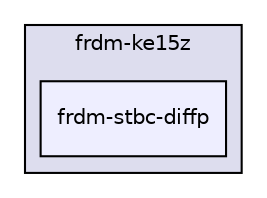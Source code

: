 digraph "boardkit/frdm-ke15z/frdm-stbc-diffp" {
  compound=true
  node [ fontsize="10", fontname="Helvetica"];
  edge [ labelfontsize="10", labelfontname="Helvetica"];
  subgraph clusterdir_5974cf386c5ed4cc213ed0b1058cbbae {
    graph [ bgcolor="#ddddee", pencolor="black", label="frdm-ke15z" fontname="Helvetica", fontsize="10", URL="dir_5974cf386c5ed4cc213ed0b1058cbbae.html"]
  dir_381bf99ee39a932654d72368ef631343 [shape=box, label="frdm-stbc-diffp", style="filled", fillcolor="#eeeeff", pencolor="black", URL="dir_381bf99ee39a932654d72368ef631343.html"];
  }
}
